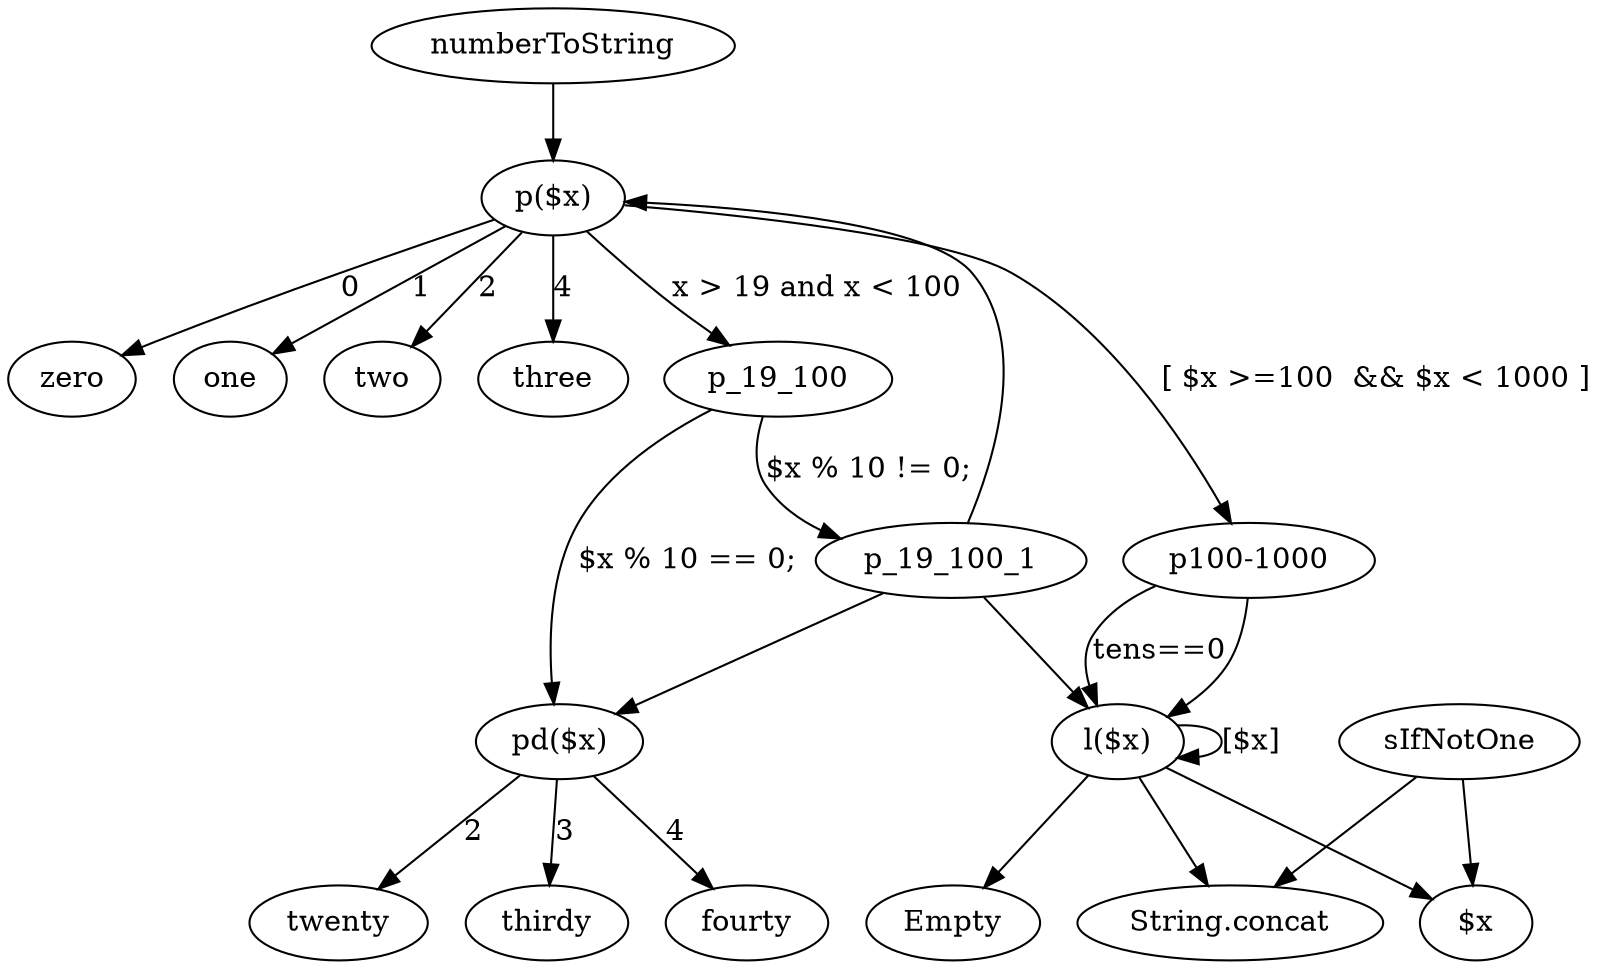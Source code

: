 
digraph n2s {

     numberToString -> "p($x)";


     "p($x)" -> "zero" [ label="0" ];
     "p($x)" -> "one" [label="1" ];
     "p($x)" -> "two" [label="2" ];
     "p($x)" -> "three" [label="4" ];
     "p($x)" -> p_19_100 [label="x > 19 and x < 100 "]   ;


     p_19_100 -> "pd($x)" [label="$x % 10 == 0;"];
     p_19_100 -> p_19_100_1 [label="$x % 10 != 0;"];

     p_19_100_1 -> "pd($x)" ;
     p_19_100_1 -> "p($x)"  ;
     p_19_100_1 -> "l($x)";

     "p($x)" -> "p100-1000" [label="[ $x >=100  && $x < 1000 ]" ];

      "p100-1000" -> "l($x)" [label="tens==0"];
      "p100-1000" -> "l($x)" [label="" ];
                      

       sIfNotOne -> "$x" [];
       sIfNotOne -> "String.concat";

       "pd($x)" -> "twenty" [label="2"];
       "pd($x)" -> "thirdy" [label="3"];
       "pd($x)" -> "fourty" [label="4"];
                                    
       "l($x)" -> "String.concat";
       "l($x)" -> "l($x)" [label="[$x]"];
       "l($x)" -> "$x";
       "l($x)" -> Empty;

}

  
